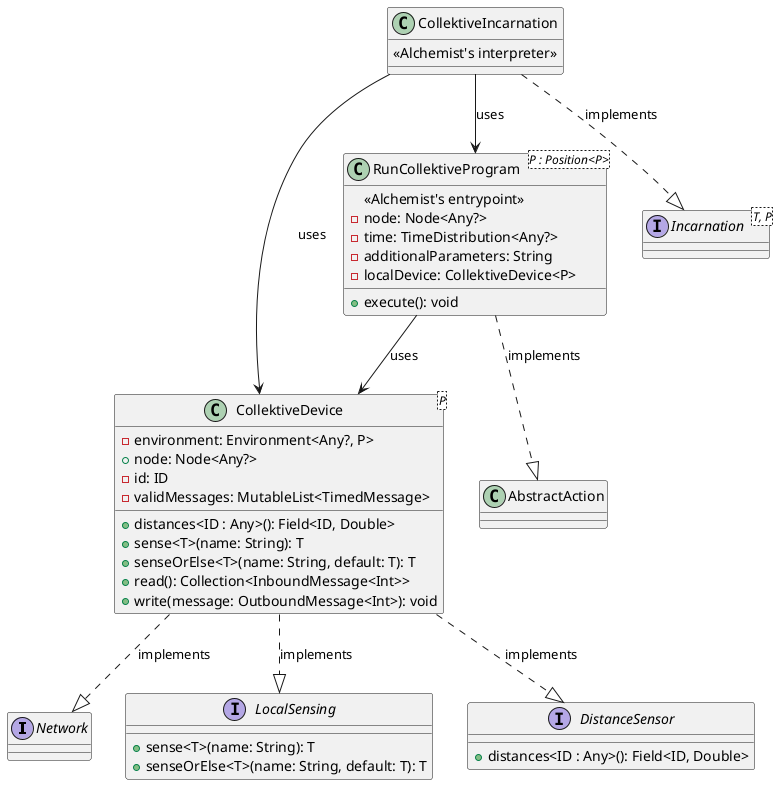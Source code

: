 @startuml
interface Network

interface LocalSensing {
    +sense<T>(name: String): T
    +senseOrElse<T>(name: String, default: T): T
}

interface DistanceSensor {
    +distances<ID : Any>(): Field<ID, Double>
}

class CollektiveDevice<P> {
    -environment: Environment<Any?, P>
    +node: Node<Any?>
    -id: ID
    -validMessages: MutableList<TimedMessage>

    +distances<ID : Any>(): Field<ID, Double>
    +sense<T>(name: String): T
    +senseOrElse<T>(name: String, default: T): T
    +read(): Collection<InboundMessage<Int>>
    +write(message: OutboundMessage<Int>): void
}

class RunCollektiveProgram<P : Position<P>> {
    <<Alchemist's entrypoint>>
    -node: Node<Any?>
    -time: TimeDistribution<Any?>
    -additionalParameters: String
    -localDevice: CollektiveDevice<P>
    +execute(): void
}

class CollektiveIncarnation {
    <<Alchemist's interpreter>>
}

interface Incarnation<T, P>

CollektiveDevice ..|> Network: implements
CollektiveDevice ..|> LocalSensing: implements
CollektiveDevice ..|> DistanceSensor: implements

RunCollektiveProgram --> CollektiveDevice: uses

CollektiveIncarnation ..|> Incarnation: implements

CollektiveIncarnation --> RunCollektiveProgram: uses
RunCollektiveProgram ..|> AbstractAction: implements

CollektiveIncarnation --> CollektiveDevice: uses
@enduml